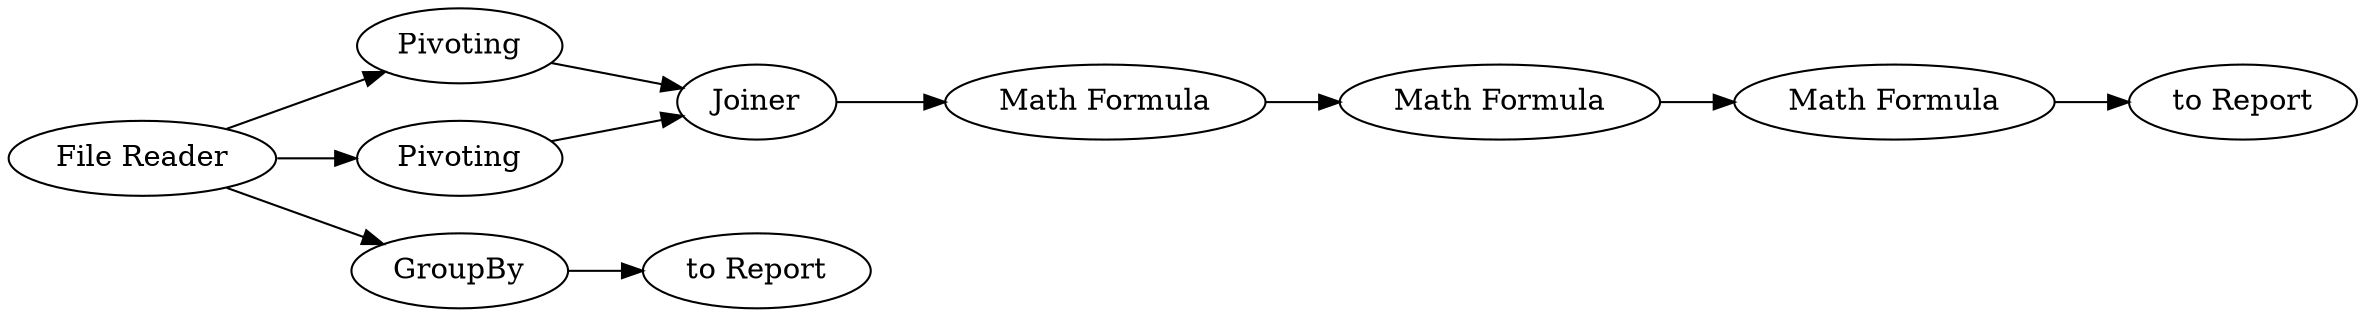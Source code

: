 digraph {
	"1191963017424361114_17" [label="Math Formula"]
	"-3866638937113409149_18" [label=Pivoting]
	"-3866638937113409149_8" [label="to Report"]
	"1191963017424361114_16" [label="Math Formula"]
	"-3866638937113409149_3" [label=GroupBy]
	"-3866638937113409149_19" [label=Pivoting]
	"-3866638937113409149_20" [label=Joiner]
	"1191963017424361114_18" [label="Math Formula"]
	"-3866638937113409149_15" [label="to Report"]
	"-3866638937113409149_1" [label="File Reader"]
	"-3866638937113409149_3" -> "-3866638937113409149_8"
	"1191963017424361114_18" -> "-3866638937113409149_15"
	"-3866638937113409149_1" -> "-3866638937113409149_3"
	"-3866638937113409149_1" -> "-3866638937113409149_19"
	"-3866638937113409149_20" -> "1191963017424361114_16"
	"-3866638937113409149_19" -> "-3866638937113409149_20"
	"1191963017424361114_17" -> "1191963017424361114_18"
	"-3866638937113409149_18" -> "-3866638937113409149_20"
	"1191963017424361114_16" -> "1191963017424361114_17"
	"-3866638937113409149_1" -> "-3866638937113409149_18"
	rankdir=LR
}

